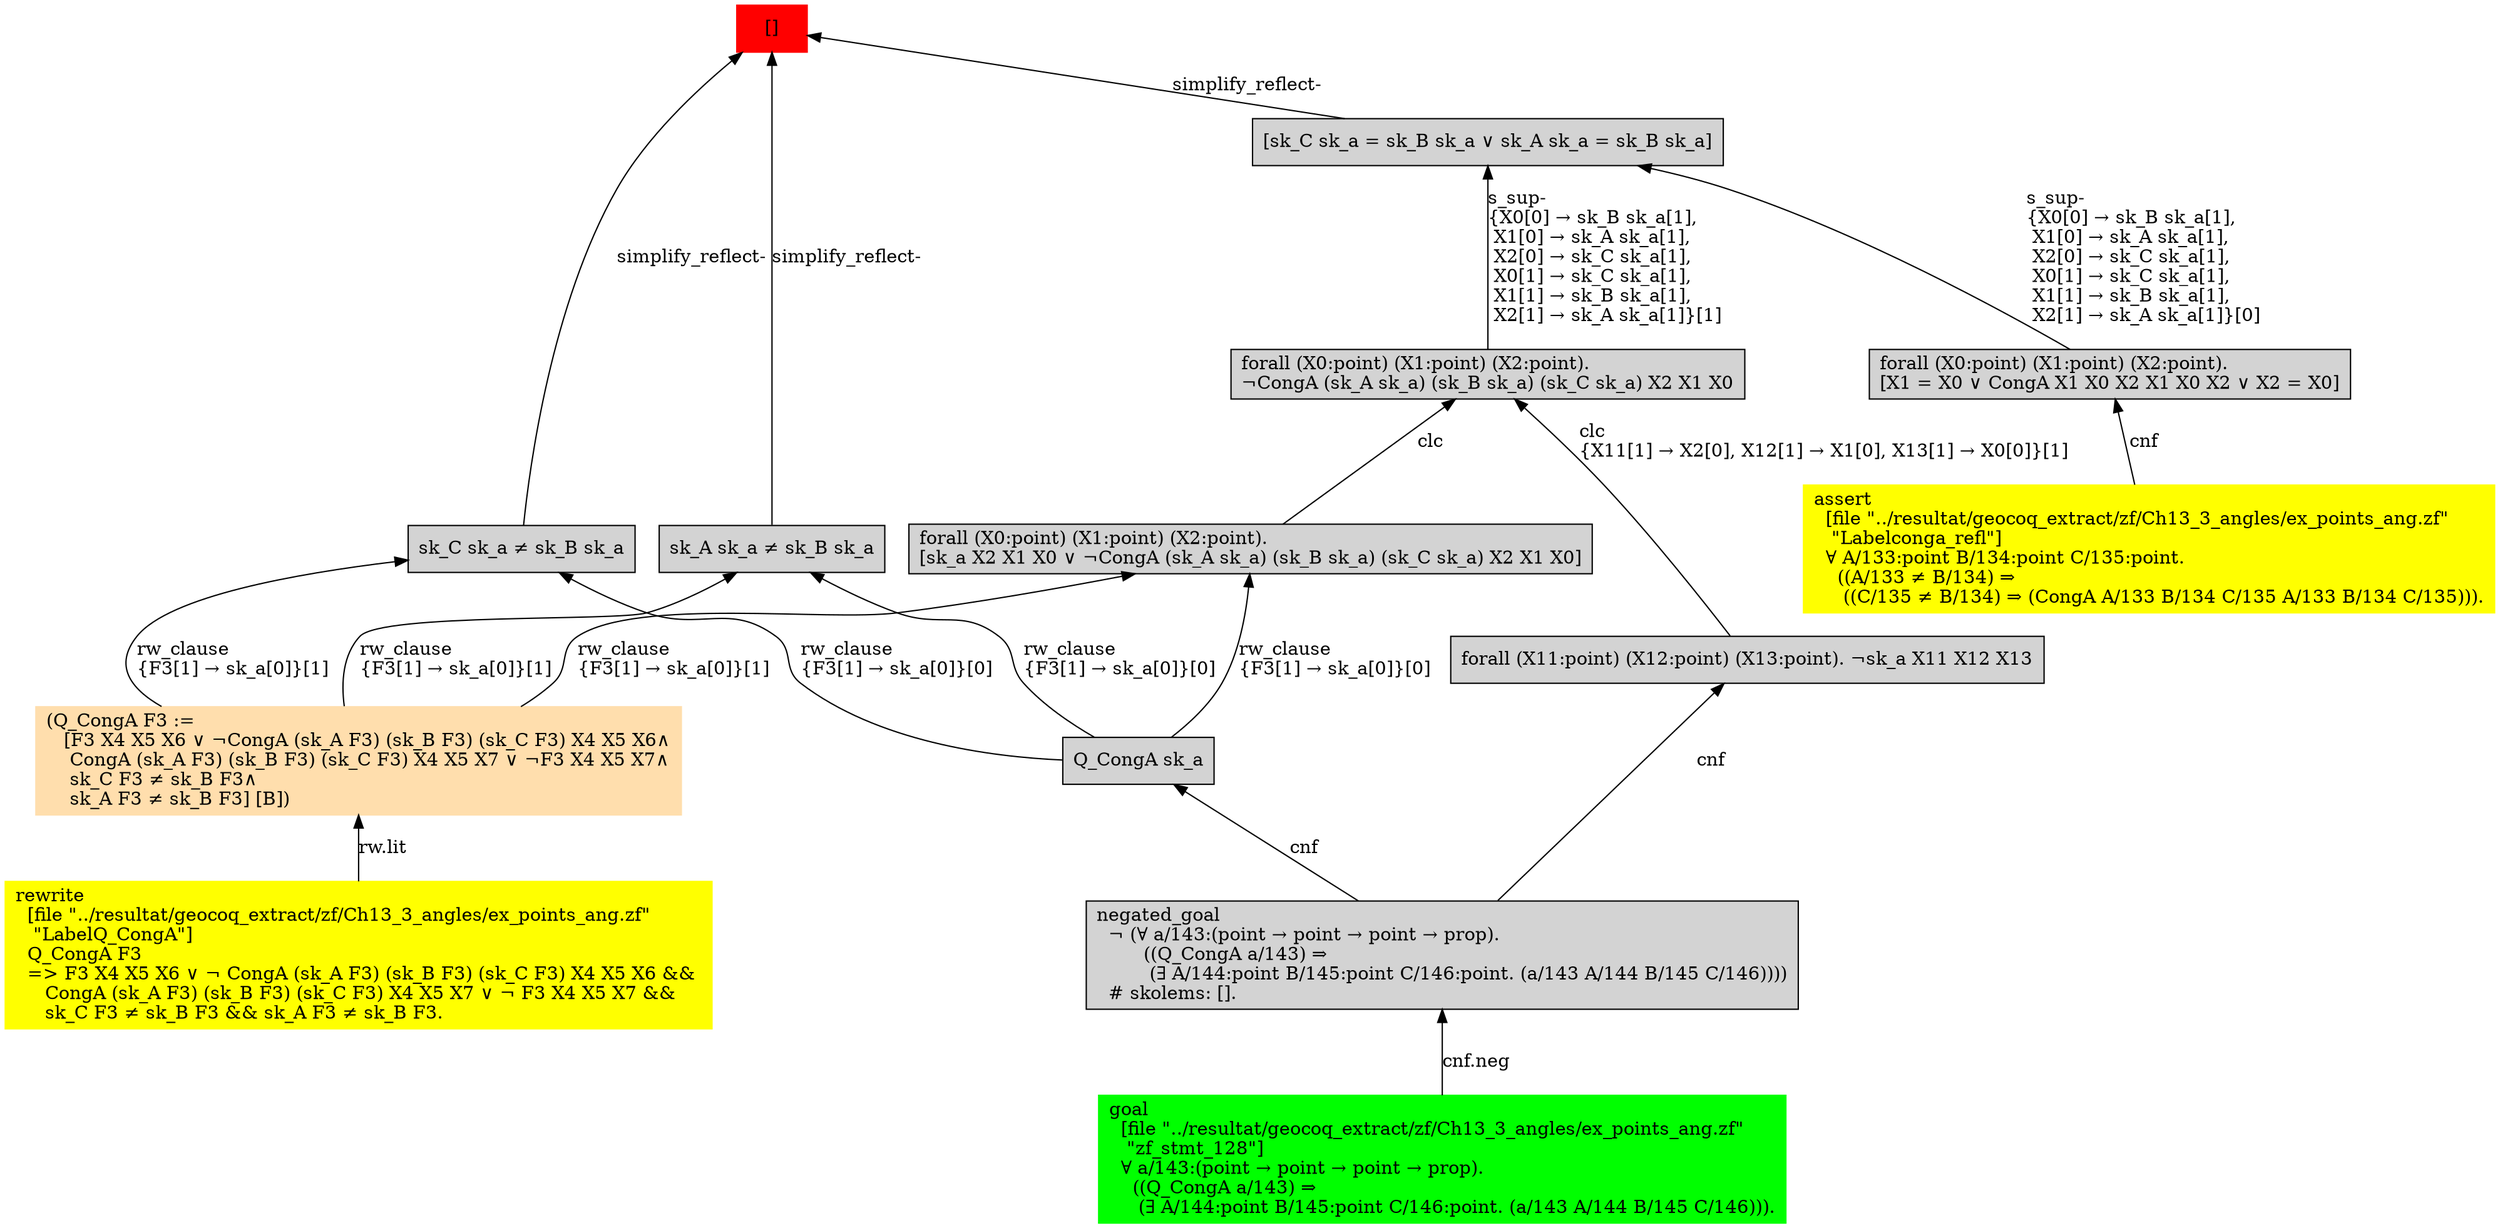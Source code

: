 digraph "unsat_graph" {
  vertex_0 [color=red, label="[]", shape=box, style=filled];
  vertex_0 -> vertex_1 [label="simplify_reflect-", dir="back"];
  vertex_1 [shape=box, label="sk_C sk_a ≠ sk_B sk_a\l", style=filled];
  vertex_1 -> vertex_2 [label="rw_clause\l\{F3[1] → sk_a[0]\}[1]\l", dir="back"];
  vertex_2 [color=navajowhite, shape=box, label="(Q_CongA F3 :=\l   [F3 X4 X5 X6 ∨ ¬CongA (sk_A F3) (sk_B F3) (sk_C F3) X4 X5 X6∧\l    CongA (sk_A F3) (sk_B F3) (sk_C F3) X4 X5 X7 ∨ ¬F3 X4 X5 X7∧\l    sk_C F3 ≠ sk_B F3∧\l    sk_A F3 ≠ sk_B F3] [B])\l", style=filled];
  vertex_2 -> vertex_3 [label="rw.lit", dir="back"];
  vertex_3 [color=yellow, shape=box, label="rewrite\l  [file \"../resultat/geocoq_extract/zf/Ch13_3_angles/ex_points_ang.zf\" \l   \"LabelQ_CongA\"]\l  Q_CongA F3\l  =\> F3 X4 X5 X6 ∨ ¬ CongA (sk_A F3) (sk_B F3) (sk_C F3) X4 X5 X6 && \l     CongA (sk_A F3) (sk_B F3) (sk_C F3) X4 X5 X7 ∨ ¬ F3 X4 X5 X7 && \l     sk_C F3 ≠ sk_B F3 && sk_A F3 ≠ sk_B F3.\l", style=filled];
  vertex_1 -> vertex_4 [label="rw_clause\l\{F3[1] → sk_a[0]\}[0]\l", dir="back"];
  vertex_4 [shape=box, label="Q_CongA sk_a\l", style=filled];
  vertex_4 -> vertex_5 [label="cnf", dir="back"];
  vertex_5 [shape=box, label="negated_goal\l  ¬ (∀ a/143:(point → point → point → prop).\l        ((Q_CongA a/143) ⇒\l         (∃ A/144:point B/145:point C/146:point. (a/143 A/144 B/145 C/146))))\l  # skolems: [].\l", style=filled];
  vertex_5 -> vertex_6 [label="cnf.neg", dir="back"];
  vertex_6 [color=green, shape=box, label="goal\l  [file \"../resultat/geocoq_extract/zf/Ch13_3_angles/ex_points_ang.zf\" \l   \"zf_stmt_128\"]\l  ∀ a/143:(point → point → point → prop).\l    ((Q_CongA a/143) ⇒\l     (∃ A/144:point B/145:point C/146:point. (a/143 A/144 B/145 C/146))).\l", style=filled];
  vertex_0 -> vertex_7 [label="simplify_reflect-", dir="back"];
  vertex_7 [shape=box, label="sk_A sk_a ≠ sk_B sk_a\l", style=filled];
  vertex_7 -> vertex_2 [label="rw_clause\l\{F3[1] → sk_a[0]\}[1]\l", dir="back"];
  vertex_7 -> vertex_4 [label="rw_clause\l\{F3[1] → sk_a[0]\}[0]\l", dir="back"];
  vertex_0 -> vertex_8 [label="simplify_reflect-", dir="back"];
  vertex_8 [shape=box, label="[sk_C sk_a = sk_B sk_a ∨ sk_A sk_a = sk_B sk_a]\l", style=filled];
  vertex_8 -> vertex_9 [label="s_sup-\l\{X0[0] → sk_B sk_a[1], \l X1[0] → sk_A sk_a[1], \l X2[0] → sk_C sk_a[1], \l X0[1] → sk_C sk_a[1], \l X1[1] → sk_B sk_a[1], \l X2[1] → sk_A sk_a[1]\}[1]\l", dir="back"];
  vertex_9 [shape=box, label="forall (X0:point) (X1:point) (X2:point).\l¬CongA (sk_A sk_a) (sk_B sk_a) (sk_C sk_a) X2 X1 X0\l", style=filled];
  vertex_9 -> vertex_10 [label="clc\l\{X11[1] → X2[0], X12[1] → X1[0], X13[1] → X0[0]\}[1]\l", dir="back"];
  vertex_10 [shape=box, label="forall (X11:point) (X12:point) (X13:point). ¬sk_a X11 X12 X13\l", style=filled];
  vertex_10 -> vertex_5 [label="cnf", dir="back"];
  vertex_9 -> vertex_11 [label="clc", dir="back"];
  vertex_11 [shape=box, label="forall (X0:point) (X1:point) (X2:point).\l[sk_a X2 X1 X0 ∨ ¬CongA (sk_A sk_a) (sk_B sk_a) (sk_C sk_a) X2 X1 X0]\l", style=filled];
  vertex_11 -> vertex_2 [label="rw_clause\l\{F3[1] → sk_a[0]\}[1]\l", dir="back"];
  vertex_11 -> vertex_4 [label="rw_clause\l\{F3[1] → sk_a[0]\}[0]\l", dir="back"];
  vertex_8 -> vertex_12 [label="s_sup-\l\{X0[0] → sk_B sk_a[1], \l X1[0] → sk_A sk_a[1], \l X2[0] → sk_C sk_a[1], \l X0[1] → sk_C sk_a[1], \l X1[1] → sk_B sk_a[1], \l X2[1] → sk_A sk_a[1]\}[0]\l", dir="back"];
  vertex_12 [shape=box, label="forall (X0:point) (X1:point) (X2:point).\l[X1 = X0 ∨ CongA X1 X0 X2 X1 X0 X2 ∨ X2 = X0]\l", style=filled];
  vertex_12 -> vertex_13 [label="cnf", dir="back"];
  vertex_13 [color=yellow, shape=box, label="assert\l  [file \"../resultat/geocoq_extract/zf/Ch13_3_angles/ex_points_ang.zf\" \l   \"Labelconga_refl\"]\l  ∀ A/133:point B/134:point C/135:point.\l    ((A/133 ≠ B/134) ⇒\l     ((C/135 ≠ B/134) ⇒ (CongA A/133 B/134 C/135 A/133 B/134 C/135))).\l", style=filled];
  }


